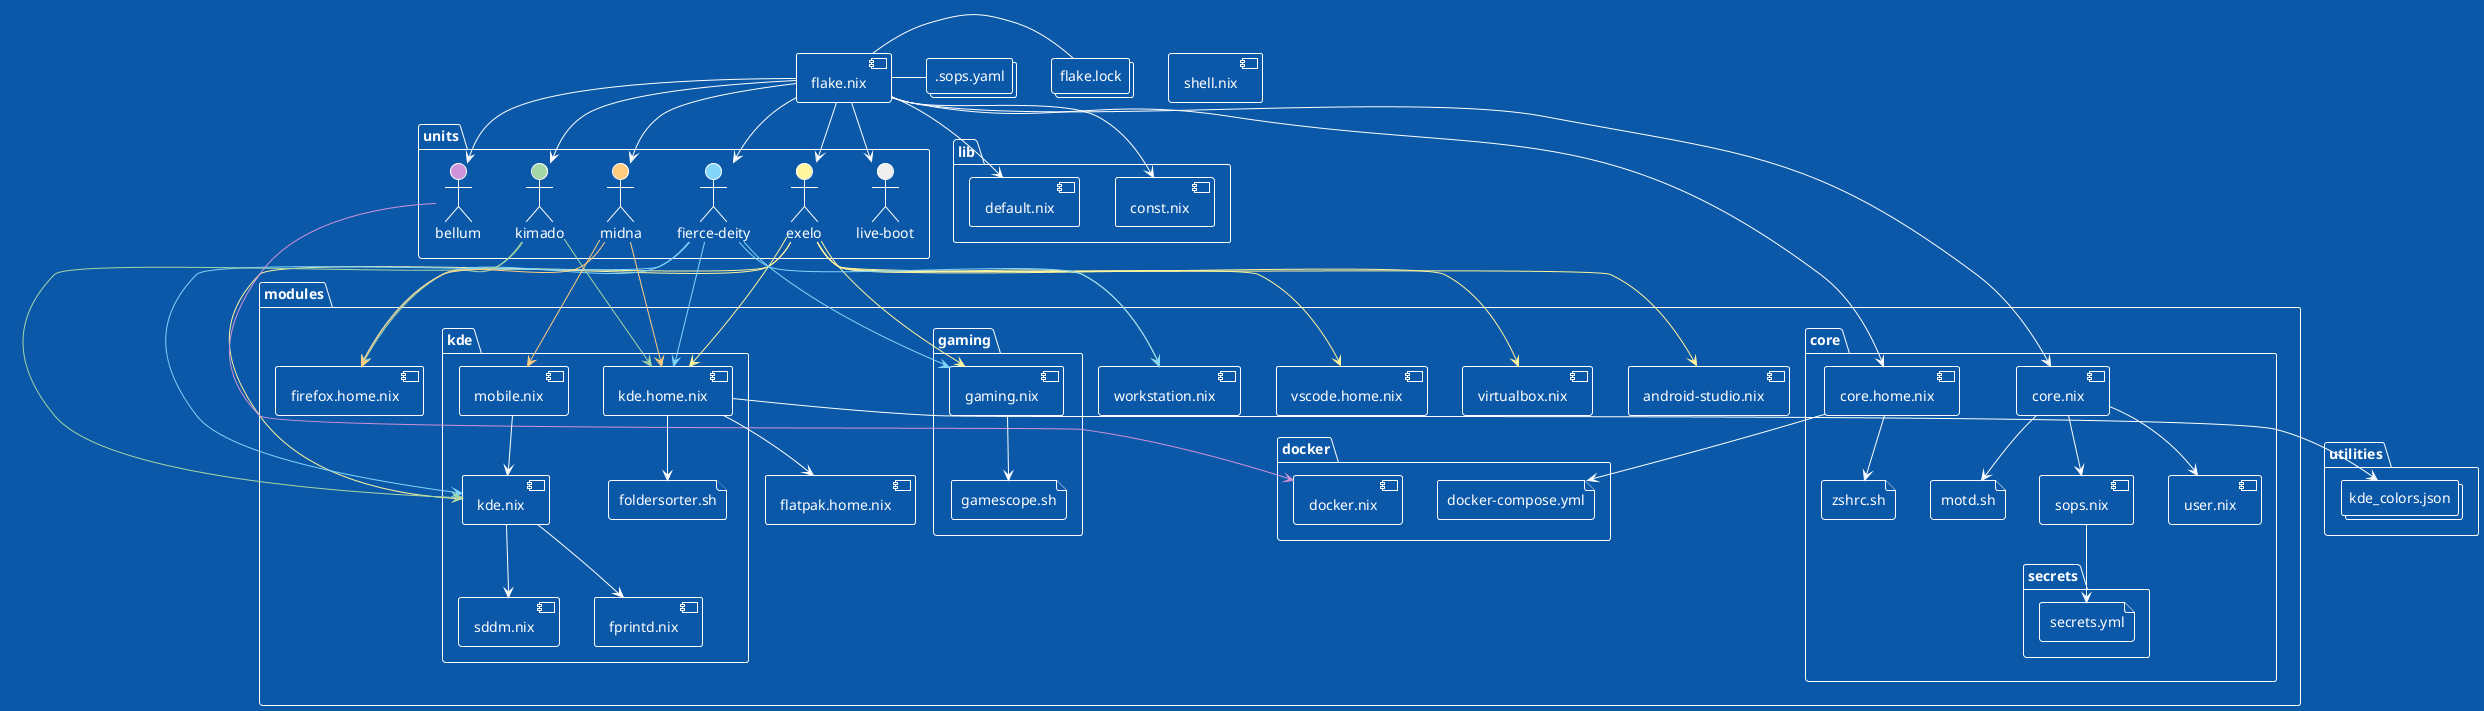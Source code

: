 @startuml inventory
!theme amiga
folder "units" {
actor "exelo" as 946f41d7a0edfc2e0c01ee5a09a8c817 #FFF59D
actor "fierce-deity" as c4bab5bd2a813b4140b129fe0e3fb658 #81D4FA
actor "live-boot" as c7d5751343a9ead629f775ba9b9af9cf #EEEEEE
actor "kimado" as 1396d7d4092f9152f5759496564121cd #A5D6A7
actor "bellum" as 20a158b77d6ce48a8335b7e769c66846 #CE93D8
actor "midna" as 63f8d8e44685a13b538d30e2a0812668 #FFCC80
}
component "flake.nix" as 3cfc5eb99249add5b61f5348132a1e77
folder "lib" {
   component "const.nix" as 42685639631220987acd22a87135e57c
   component "default.nix" as 68e512ab9f77fd39f3722c23b9768434
}
collections ".sops.yaml" as 91f6f5e8b87d05d919871a4550a6fc38
component "shell.nix" as 97c7e481026e36daa7b31230c6c6aadc
folder "utilities" {
   collections "kde_colors.json" as 31b20c96119be911606aa1b692b28ba5
}
folder "modules" {
   folder "gaming" {
      file "gamescope.sh" as 07bb30b5069aacb10b5677e227bfbeb4
      component "gaming.nix" as cc648f4643baab83856cbb1aee4c03ef
   }
   component "vscode.home.nix" as 26e1d38b688c4a1832d0935e5d29e980
   folder "core" {
      component "user.nix" as e48a789aa9c3b1358cf051feee2e878a
      component "core.home.nix" as d418baa43b11df0205fd0d8001cf7901
      file "zshrc.sh" as 7eb8b1eccd344747a8b685427d1c8d47
      file "motd.sh" as c82c7c2583c0b9ccbee6e5f55451c0f6
      folder "secrets" {
         file "secrets.yml" as fedff914d02561f998eabdacb5cefebd
      }
      component "core.nix" as 6aafb3be03e9429fda102521e26edd7b
      component "sops.nix" as 20147c29130fca277ea17de5d4ba1678
   }
   component "flatpak.home.nix" as 6a6caf7642ae4a75b6d8c64ecf6400b9
   component "android-studio.nix" as a8adb1966bc91fc715175dff4a1585e7
   component "firefox.home.nix" as 38cffe16d01eb2da09feac707c1aaa76
   folder "kde" {
      component "fprintd.nix" as 0fb371a9afb97f3c276f57e82617e12d
      component "sddm.nix" as 5ebad3bd91a08cf55c56e207db927f8e
      component "mobile.nix" as 8d2c80d6e09dc0fe9680025161c2f7f7
      component "kde.nix" as 33998a49668889da1de8827630f29048
      component "kde.home.nix" as 34f24b42df06d195232b3481cc71827b
      file "foldersorter.sh" as ad183a934b3ffac1938f0162d6a8a65b
   }
   component "virtualbox.nix" as f7eeddc94c5ed65950560d6b5663fd1f
   component "workstation.nix" as 5a0152e173cf79e753b825a5923741a1
   folder "docker" {
      file "docker-compose.yml" as 6c4723ada97bf32b316ca223382b50ed
      component "docker.nix" as b2d542b35b19bbc557679612f5768653
   }
}
collections "flake.lock" as acf05e6b4d5a2b6e0e87b24127cf384a
946f41d7a0edfc2e0c01ee5a09a8c817 -[#FFF59D]-> 33998a49668889da1de8827630f29048
946f41d7a0edfc2e0c01ee5a09a8c817 -[#FFF59D]-> 5a0152e173cf79e753b825a5923741a1
946f41d7a0edfc2e0c01ee5a09a8c817 -[#FFF59D]-> a8adb1966bc91fc715175dff4a1585e7
946f41d7a0edfc2e0c01ee5a09a8c817 -[#FFF59D]-> cc648f4643baab83856cbb1aee4c03ef
946f41d7a0edfc2e0c01ee5a09a8c817 -[#FFF59D]-> f7eeddc94c5ed65950560d6b5663fd1f
946f41d7a0edfc2e0c01ee5a09a8c817 -[#FFF59D]-> 34f24b42df06d195232b3481cc71827b
946f41d7a0edfc2e0c01ee5a09a8c817 -[#FFF59D]-> 26e1d38b688c4a1832d0935e5d29e980
946f41d7a0edfc2e0c01ee5a09a8c817 -[#FFF59D]-> 38cffe16d01eb2da09feac707c1aaa76
c4bab5bd2a813b4140b129fe0e3fb658 -[#81D4FA]-> 33998a49668889da1de8827630f29048
c4bab5bd2a813b4140b129fe0e3fb658 -[#81D4FA]-> cc648f4643baab83856cbb1aee4c03ef
c4bab5bd2a813b4140b129fe0e3fb658 -[#81D4FA]-> 5a0152e173cf79e753b825a5923741a1
c4bab5bd2a813b4140b129fe0e3fb658 -[#81D4FA]-> 34f24b42df06d195232b3481cc71827b
c4bab5bd2a813b4140b129fe0e3fb658 -[#81D4FA]-> 38cffe16d01eb2da09feac707c1aaa76
1396d7d4092f9152f5759496564121cd -[#A5D6A7]-> 33998a49668889da1de8827630f29048
1396d7d4092f9152f5759496564121cd -[#A5D6A7]-> 34f24b42df06d195232b3481cc71827b
1396d7d4092f9152f5759496564121cd -[#A5D6A7]-> 38cffe16d01eb2da09feac707c1aaa76
20a158b77d6ce48a8335b7e769c66846 -[#CE93D8]-> b2d542b35b19bbc557679612f5768653
63f8d8e44685a13b538d30e2a0812668 -[#FFCC80]-> 8d2c80d6e09dc0fe9680025161c2f7f7
63f8d8e44685a13b538d30e2a0812668 -[#FFCC80]-> 34f24b42df06d195232b3481cc71827b
63f8d8e44685a13b538d30e2a0812668 -[#FFCC80]-> 38cffe16d01eb2da09feac707c1aaa76
3cfc5eb99249add5b61f5348132a1e77 --> 68e512ab9f77fd39f3722c23b9768434
3cfc5eb99249add5b61f5348132a1e77 --> 42685639631220987acd22a87135e57c
3cfc5eb99249add5b61f5348132a1e77 --> d418baa43b11df0205fd0d8001cf7901
3cfc5eb99249add5b61f5348132a1e77 --> 946f41d7a0edfc2e0c01ee5a09a8c817
3cfc5eb99249add5b61f5348132a1e77 --> c4bab5bd2a813b4140b129fe0e3fb658
3cfc5eb99249add5b61f5348132a1e77 --> c7d5751343a9ead629f775ba9b9af9cf
3cfc5eb99249add5b61f5348132a1e77 --> 1396d7d4092f9152f5759496564121cd
3cfc5eb99249add5b61f5348132a1e77 --> 20a158b77d6ce48a8335b7e769c66846
3cfc5eb99249add5b61f5348132a1e77 --> 63f8d8e44685a13b538d30e2a0812668
3cfc5eb99249add5b61f5348132a1e77 --> 6aafb3be03e9429fda102521e26edd7b
cc648f4643baab83856cbb1aee4c03ef --> 07bb30b5069aacb10b5677e227bfbeb4
d418baa43b11df0205fd0d8001cf7901 --> 6c4723ada97bf32b316ca223382b50ed
d418baa43b11df0205fd0d8001cf7901 --> 7eb8b1eccd344747a8b685427d1c8d47
6aafb3be03e9429fda102521e26edd7b --> c82c7c2583c0b9ccbee6e5f55451c0f6
6aafb3be03e9429fda102521e26edd7b --> e48a789aa9c3b1358cf051feee2e878a
6aafb3be03e9429fda102521e26edd7b --> 20147c29130fca277ea17de5d4ba1678
20147c29130fca277ea17de5d4ba1678 --> fedff914d02561f998eabdacb5cefebd
8d2c80d6e09dc0fe9680025161c2f7f7 --> 33998a49668889da1de8827630f29048
33998a49668889da1de8827630f29048 --> 5ebad3bd91a08cf55c56e207db927f8e
33998a49668889da1de8827630f29048 --> 0fb371a9afb97f3c276f57e82617e12d
34f24b42df06d195232b3481cc71827b --> 6a6caf7642ae4a75b6d8c64ecf6400b9
34f24b42df06d195232b3481cc71827b --> 31b20c96119be911606aa1b692b28ba5
34f24b42df06d195232b3481cc71827b --> ad183a934b3ffac1938f0162d6a8a65b
3cfc5eb99249add5b61f5348132a1e77 - acf05e6b4d5a2b6e0e87b24127cf384a
3cfc5eb99249add5b61f5348132a1e77 - 91f6f5e8b87d05d919871a4550a6fc38
@enduml
